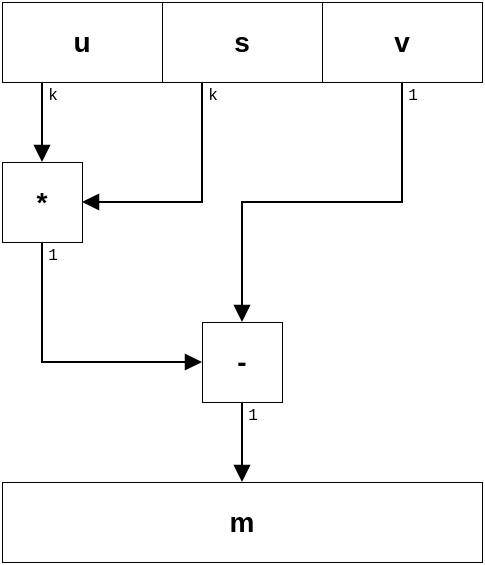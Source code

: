 <mxfile version="20.3.0" type="device"><diagram id="kgpKYQtTHZ0yAKxKKP6v" name="Page-1"><mxGraphModel dx="1422" dy="873" grid="1" gridSize="10" guides="1" tooltips="1" connect="1" arrows="1" fold="1" page="1" pageScale="1" pageWidth="850" pageHeight="1100" math="0" shadow="0"><root><mxCell id="0"/><mxCell id="1" parent="0"/><mxCell id="3KpETBeqzy1ZQJSmCBxF-364" value="&lt;b&gt;m&lt;/b&gt;" style="rounded=0;whiteSpace=wrap;html=1;strokeWidth=0.5;fontFamily=Helvetica;fontSize=14;fillColor=default;" parent="1" vertex="1"><mxGeometry x="520" y="480" width="240" height="40" as="geometry"/></mxCell><mxCell id="GimO8Tfs8xw4bccf_avH-2" style="edgeStyle=orthogonalEdgeStyle;rounded=0;orthogonalLoop=1;jettySize=auto;html=1;endArrow=block;endFill=1;" parent="1" source="3KpETBeqzy1ZQJSmCBxF-336" target="GimO8Tfs8xw4bccf_avH-1" edge="1"><mxGeometry relative="1" as="geometry"><Array as="points"><mxPoint x="540" y="290"/><mxPoint x="540" y="290"/></Array></mxGeometry></mxCell><mxCell id="3KpETBeqzy1ZQJSmCBxF-336" value="&lt;b&gt;u&lt;/b&gt;" style="rounded=0;whiteSpace=wrap;html=1;strokeWidth=0.5;fontFamily=Helvetica;fontSize=14;fillColor=default;" parent="1" vertex="1"><mxGeometry x="520" y="240" width="80" height="40" as="geometry"/></mxCell><mxCell id="GimO8Tfs8xw4bccf_avH-3" style="edgeStyle=orthogonalEdgeStyle;rounded=0;orthogonalLoop=1;jettySize=auto;html=1;entryX=1;entryY=0.5;entryDx=0;entryDy=0;endArrow=block;endFill=1;" parent="1" source="3KpETBeqzy1ZQJSmCBxF-337" target="GimO8Tfs8xw4bccf_avH-1" edge="1"><mxGeometry relative="1" as="geometry"><Array as="points"><mxPoint x="620" y="340"/></Array></mxGeometry></mxCell><mxCell id="3KpETBeqzy1ZQJSmCBxF-337" value="&lt;b&gt;s&lt;/b&gt;" style="rounded=0;whiteSpace=wrap;html=1;strokeWidth=0.5;fontFamily=Helvetica;fontSize=14;fillColor=default;" parent="1" vertex="1"><mxGeometry x="600" y="240" width="80" height="40" as="geometry"/></mxCell><mxCell id="GimO8Tfs8xw4bccf_avH-5" style="edgeStyle=orthogonalEdgeStyle;rounded=0;orthogonalLoop=1;jettySize=auto;html=1;entryX=0.5;entryY=0;entryDx=0;entryDy=0;endArrow=block;endFill=1;" parent="1" source="3KpETBeqzy1ZQJSmCBxF-338" target="GimO8Tfs8xw4bccf_avH-4" edge="1"><mxGeometry relative="1" as="geometry"><Array as="points"><mxPoint x="720" y="340"/><mxPoint x="640" y="340"/></Array></mxGeometry></mxCell><mxCell id="3KpETBeqzy1ZQJSmCBxF-338" value="&lt;b&gt;v&lt;/b&gt;" style="rounded=0;whiteSpace=wrap;html=1;strokeWidth=0.5;fontFamily=Helvetica;fontSize=14;fillColor=default;" parent="1" vertex="1"><mxGeometry x="680" y="240" width="80" height="40" as="geometry"/></mxCell><mxCell id="GimO8Tfs8xw4bccf_avH-6" style="edgeStyle=orthogonalEdgeStyle;rounded=0;orthogonalLoop=1;jettySize=auto;html=1;entryX=0;entryY=0.5;entryDx=0;entryDy=0;endArrow=block;endFill=1;" parent="1" source="GimO8Tfs8xw4bccf_avH-1" target="GimO8Tfs8xw4bccf_avH-4" edge="1"><mxGeometry relative="1" as="geometry"><Array as="points"><mxPoint x="540" y="420"/></Array></mxGeometry></mxCell><mxCell id="GimO8Tfs8xw4bccf_avH-1" value="&lt;b&gt;*&lt;/b&gt;" style="rounded=0;whiteSpace=wrap;html=1;strokeWidth=0.5;fontFamily=Helvetica;fontSize=14;fillColor=default;" parent="1" vertex="1"><mxGeometry x="520" y="320" width="40" height="40" as="geometry"/></mxCell><mxCell id="GimO8Tfs8xw4bccf_avH-7" style="edgeStyle=orthogonalEdgeStyle;rounded=0;orthogonalLoop=1;jettySize=auto;html=1;entryX=0.5;entryY=0;entryDx=0;entryDy=0;endArrow=block;endFill=1;" parent="1" source="GimO8Tfs8xw4bccf_avH-4" target="3KpETBeqzy1ZQJSmCBxF-364" edge="1"><mxGeometry relative="1" as="geometry"/></mxCell><mxCell id="GimO8Tfs8xw4bccf_avH-4" value="&lt;b&gt;-&lt;/b&gt;" style="rounded=0;whiteSpace=wrap;html=1;strokeWidth=0.5;fontFamily=Helvetica;fontSize=14;fillColor=default;" parent="1" vertex="1"><mxGeometry x="620" y="400" width="40" height="40" as="geometry"/></mxCell><mxCell id="GimO8Tfs8xw4bccf_avH-8" value="&lt;font face=&quot;Courier New&quot; style=&quot;font-size: 8px;&quot;&gt;k&lt;/font&gt;" style="text;html=1;align=center;verticalAlign=middle;resizable=0;points=[];autosize=1;strokeColor=none;fillColor=none;" parent="1" vertex="1"><mxGeometry x="530" y="270" width="30" height="30" as="geometry"/></mxCell><mxCell id="GimO8Tfs8xw4bccf_avH-9" value="&lt;font face=&quot;Courier New&quot; style=&quot;font-size: 8px;&quot;&gt;k&lt;/font&gt;" style="text;html=1;align=center;verticalAlign=middle;resizable=0;points=[];autosize=1;strokeColor=none;fillColor=none;" parent="1" vertex="1"><mxGeometry x="610" y="270" width="30" height="30" as="geometry"/></mxCell><mxCell id="GimO8Tfs8xw4bccf_avH-10" value="&lt;font face=&quot;Courier New&quot; style=&quot;font-size: 8px;&quot;&gt;1&lt;/font&gt;" style="text;html=1;align=center;verticalAlign=middle;resizable=0;points=[];autosize=1;strokeColor=none;fillColor=none;" parent="1" vertex="1"><mxGeometry x="710" y="270" width="30" height="30" as="geometry"/></mxCell><mxCell id="GimO8Tfs8xw4bccf_avH-11" value="&lt;font face=&quot;Courier New&quot; style=&quot;font-size: 8px;&quot;&gt;1&lt;/font&gt;" style="text;html=1;align=center;verticalAlign=middle;resizable=0;points=[];autosize=1;strokeColor=none;fillColor=none;" parent="1" vertex="1"><mxGeometry x="530" y="350" width="30" height="30" as="geometry"/></mxCell><mxCell id="GimO8Tfs8xw4bccf_avH-12" value="&lt;font face=&quot;Courier New&quot; style=&quot;font-size: 8px;&quot;&gt;1&lt;/font&gt;" style="text;html=1;align=center;verticalAlign=middle;resizable=0;points=[];autosize=1;strokeColor=none;fillColor=none;" parent="1" vertex="1"><mxGeometry x="630" y="430" width="30" height="30" as="geometry"/></mxCell></root></mxGraphModel></diagram></mxfile>